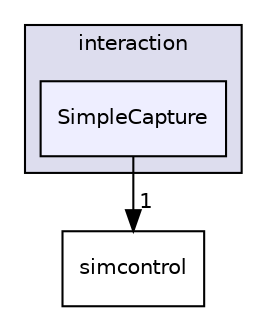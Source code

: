 digraph "/root/scrimmage/scrimmage/include/scrimmage/plugins/interaction/SimpleCapture" {
  compound=true
  node [ fontsize="10", fontname="Helvetica"];
  edge [ labelfontsize="10", labelfontname="Helvetica"];
  subgraph clusterdir_e780a5c579cb35e946684e8694642ace {
    graph [ bgcolor="#ddddee", pencolor="black", label="interaction" fontname="Helvetica", fontsize="10", URL="dir_e780a5c579cb35e946684e8694642ace.html"]
  dir_a4712ae0ebc37d9167bd4f380205ed03 [shape=box, label="SimpleCapture", style="filled", fillcolor="#eeeeff", pencolor="black", URL="dir_a4712ae0ebc37d9167bd4f380205ed03.html"];
  }
  dir_8dabc27971b3bc145bbcc2e849e82380 [shape=box label="simcontrol" URL="dir_8dabc27971b3bc145bbcc2e849e82380.html"];
  dir_a4712ae0ebc37d9167bd4f380205ed03->dir_8dabc27971b3bc145bbcc2e849e82380 [headlabel="1", labeldistance=1.5 headhref="dir_000098_000151.html"];
}
